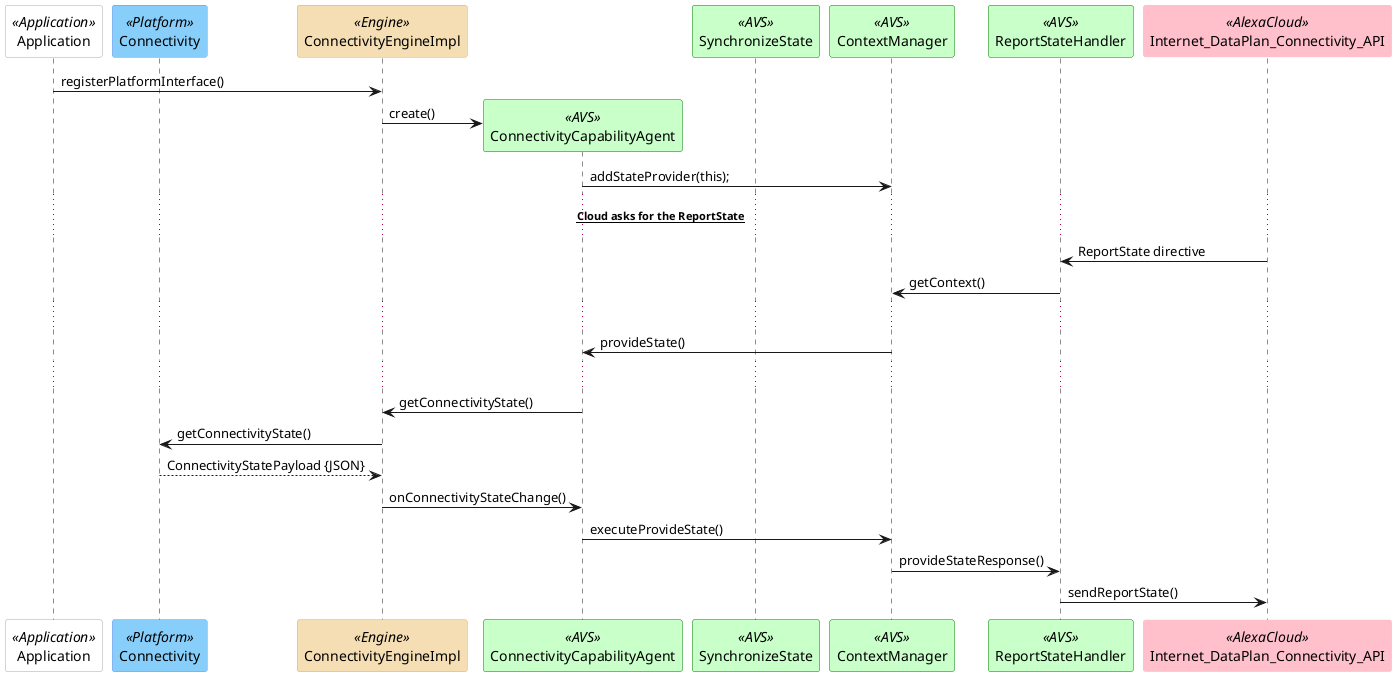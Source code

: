 @startuml

skinparam participant {
	BackgroundColor White
	ArrowColor Black
	BorderColor DarkGray
    BackgroundColor<<Engine>> Wheat
	BorderColor<<Engine>> SandyBrown
    BackgroundColor<<Platform>> LightSkyBlue
	BorderColor<<Platform>> CornflowerBlue
    BackgroundColor<<AVS>> TECHNOLOGY
	BorderColor<<AVS>> Green
	BorderColor<<AlexaCloud>> Pink
	BackgroundColor<<AlexaCloud>> Pink
}

participant Application <<Application>> order 20
participant Connectivity <<Platform>> order 30
participant ConnectivityEngineImpl <<Engine>> order 40
participant ConnectivityCapabilityAgent <<AVS>> order 50
participant SynchronizeState <<AVS>> order 60
participant ContextManager <<AVS>> order 70
participant ReportStateHandler <<AVS>> order 80
participant Internet_DataPlan_Connectivity_API <<AlexaCloud>> order 90

Application -> ConnectivityEngineImpl: registerPlatformInterface()
ConnectivityEngineImpl-> ConnectivityCapabilityAgent**:  create()
ConnectivityCapabilityAgent -> ContextManager : addStateProvider(this);

... __**Cloud asks for the ReportState**__ ...
ReportStateHandler <- Internet_DataPlan_Connectivity_API: ReportState directive 
ReportStateHandler -> ContextManager : getContext()

...
ContextManager -> ConnectivityCapabilityAgent: provideState()

...
ConnectivityCapabilityAgent-> ConnectivityEngineImpl: getConnectivityState()
ConnectivityEngineImpl-> Connectivity: getConnectivityState()
Connectivity --> ConnectivityEngineImpl : ConnectivityStatePayload {JSON}
ConnectivityEngineImpl -> ConnectivityCapabilityAgent: onConnectivityStateChange()
ConnectivityCapabilityAgent -> ContextManager : executeProvideState()
ContextManager -> ReportStateHandler : provideStateResponse()
ReportStateHandler -> Internet_DataPlan_Connectivity_API : sendReportState()

@enduml
